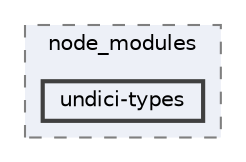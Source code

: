digraph "pkiclassroomrescheduler/src/main/frontend/node_modules/undici-types"
{
 // LATEX_PDF_SIZE
  bgcolor="transparent";
  edge [fontname=Helvetica,fontsize=10,labelfontname=Helvetica,labelfontsize=10];
  node [fontname=Helvetica,fontsize=10,shape=box,height=0.2,width=0.4];
  compound=true
  subgraph clusterdir_72953eda66ccb3a2722c28e1c3e6c23b {
    graph [ bgcolor="#edf0f7", pencolor="grey50", label="node_modules", fontname=Helvetica,fontsize=10 style="filled,dashed", URL="dir_72953eda66ccb3a2722c28e1c3e6c23b.html",tooltip=""]
  dir_24e6f7df1b0da356f35ca1a13af4155f [label="undici-types", fillcolor="#edf0f7", color="grey25", style="filled,bold", URL="dir_24e6f7df1b0da356f35ca1a13af4155f.html",tooltip=""];
  }
}
